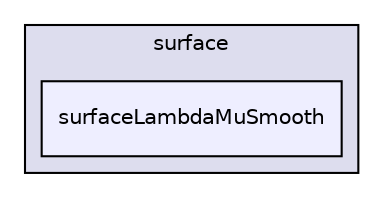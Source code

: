digraph "applications/utilities/surface/surfaceLambdaMuSmooth" {
  bgcolor=transparent;
  compound=true
  node [ fontsize="10", fontname="Helvetica"];
  edge [ labelfontsize="10", labelfontname="Helvetica"];
  subgraph clusterdir_f17de662d5fa06afbf0442aecb6ca0a0 {
    graph [ bgcolor="#ddddee", pencolor="black", label="surface" fontname="Helvetica", fontsize="10", URL="dir_f17de662d5fa06afbf0442aecb6ca0a0.html"]
  dir_4e8e86f2a416b2cfc11a6f6855566162 [shape=box, label="surfaceLambdaMuSmooth", style="filled", fillcolor="#eeeeff", pencolor="black", URL="dir_4e8e86f2a416b2cfc11a6f6855566162.html"];
  }
}
